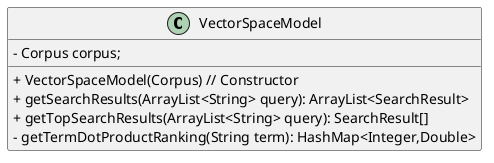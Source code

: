 @startuml

'class BooleanModel {
'<plain>- Corpus corpus;
'<plain>- static List<String> operatorList
'<plain>+ BooleanModel(Corpus)
'<plain>- List<WordMetadata> getTermDocuments(String term)
'<plain>+ List<SearchResult> query(String searchTerm)
'<plain>- static List<String> notCheck(List<String> words)
'
'
'}


class VectorSpaceModel {

<plain>- Corpus corpus;

<plain>+ VectorSpaceModel(Corpus) // Constructor
<plain>+ getSearchResults(ArrayList<String> query): ArrayList<SearchResult> 
<plain>+ getTopSearchResults(ArrayList<String> query): SearchResult[] 
<plain>- getTermDotProductRanking(String term): HashMap<Integer,Double>

}
'
'class FuzzyBooleanModel {
'
'
'}
'
'enum BooleanOperator {
'    AND, OR, NOT, LP, RP, LITERAL;
'    BooleanOperator parse(String)
'}

@enduml